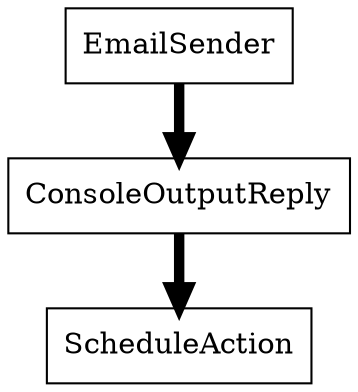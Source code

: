 digraph G {
	node [shape=box]; EmailSender ScheduleAction ConsoleOutputReply
	EmailSender -> ConsoleOutputReply [penwidth = 5 weight = 100];
	ConsoleOutputReply -> ScheduleAction [penwidth = 5 weight = 100];
}